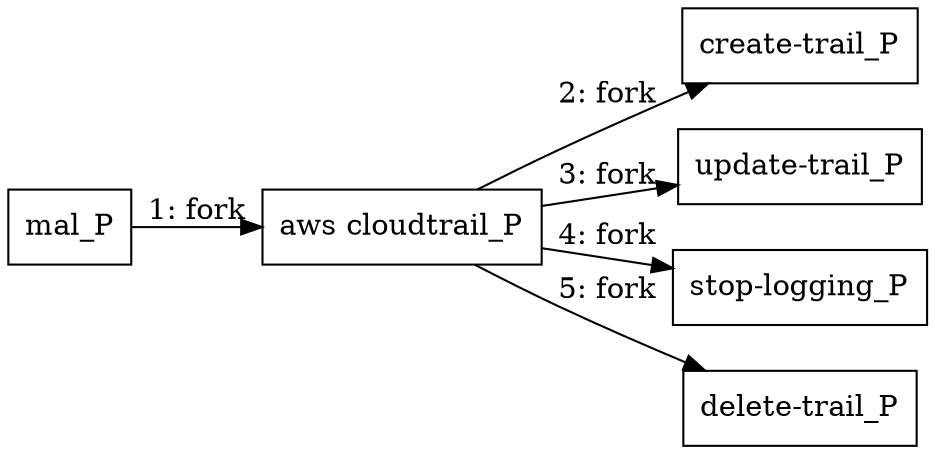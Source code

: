 digraph "T1562.008" {
rankdir="LR"
size="9"
fixedsize="false"
splines="true"
nodesep=0.3
ranksep=0
fontsize=10
overlap="scalexy"
engine= "neato"
	"mal_P" [node_type=Process shape=box]
	"aws cloudtrail_P" [node_type=Process shape=box]
	"create-trail_P" [node_type=Process shape=box]
	"update-trail_P" [node_type=Process shape=box]
	"stop-logging_P" [node_type=Process shape=box]
	"delete-trail_P" [node_type=Process shape=box]
	"mal_P" -> "aws cloudtrail_P" [label="1: fork"]
	"aws cloudtrail_P" -> "create-trail_P" [label="2: fork"]
	"aws cloudtrail_P" -> "update-trail_P" [label="3: fork"]
	"aws cloudtrail_P" -> "stop-logging_P" [label="4: fork"]
	"aws cloudtrail_P" -> "delete-trail_P" [label="5: fork"]
}
